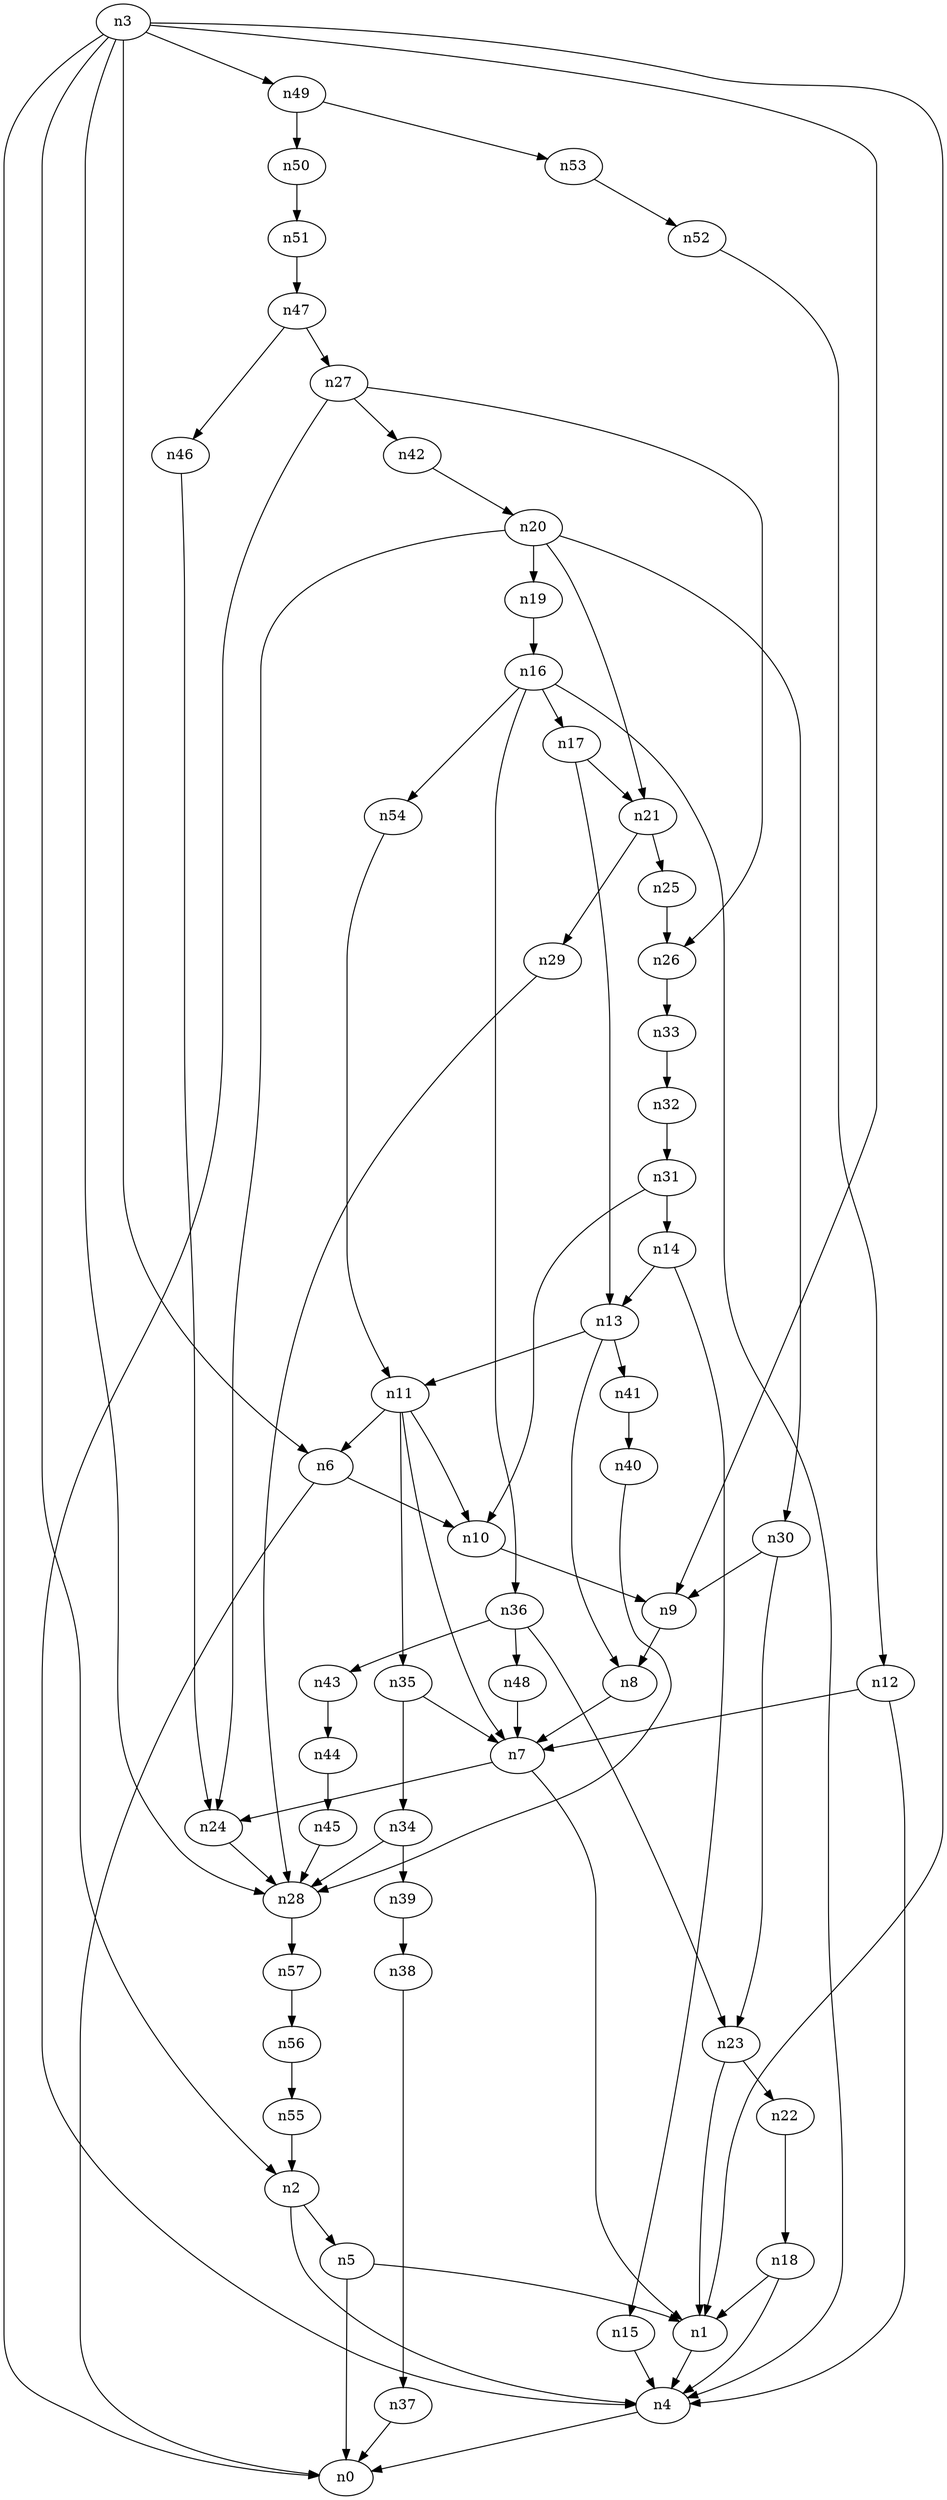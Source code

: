digraph G {
	n1 -> n4	 [_graphml_id=e4];
	n2 -> n4	 [_graphml_id=e7];
	n2 -> n5	 [_graphml_id=e8];
	n3 -> n0	 [_graphml_id=e0];
	n3 -> n1	 [_graphml_id=e3];
	n3 -> n2	 [_graphml_id=e6];
	n3 -> n6	 [_graphml_id=e9];
	n3 -> n9	 [_graphml_id=e14];
	n3 -> n28	 [_graphml_id=e79];
	n3 -> n49	 [_graphml_id=e80];
	n4 -> n0	 [_graphml_id=e1];
	n5 -> n0	 [_graphml_id=e2];
	n5 -> n1	 [_graphml_id=e5];
	n6 -> n0	 [_graphml_id=e10];
	n6 -> n10	 [_graphml_id=e15];
	n7 -> n1	 [_graphml_id=e11];
	n7 -> n24	 [_graphml_id=e37];
	n8 -> n7	 [_graphml_id=e12];
	n9 -> n8	 [_graphml_id=e13];
	n10 -> n9	 [_graphml_id=e39];
	n11 -> n6	 [_graphml_id=e29];
	n11 -> n7	 [_graphml_id=e17];
	n11 -> n10	 [_graphml_id=e16];
	n11 -> n35	 [_graphml_id=e89];
	n12 -> n4	 [_graphml_id=e19];
	n12 -> n7	 [_graphml_id=e18];
	n13 -> n8	 [_graphml_id=e59];
	n13 -> n11	 [_graphml_id=e20];
	n13 -> n41	 [_graphml_id=e66];
	n14 -> n13	 [_graphml_id=e21];
	n14 -> n15	 [_graphml_id=e22];
	n15 -> n4	 [_graphml_id=e23];
	n16 -> n4	 [_graphml_id=e24];
	n16 -> n17	 [_graphml_id=e25];
	n16 -> n36	 [_graphml_id=e58];
	n16 -> n54	 [_graphml_id=e88];
	n17 -> n13	 [_graphml_id=e26];
	n17 -> n21	 [_graphml_id=e33];
	n18 -> n1	 [_graphml_id=e27];
	n18 -> n4	 [_graphml_id=e28];
	n19 -> n16	 [_graphml_id=e30];
	n20 -> n19	 [_graphml_id=e31];
	n20 -> n21	 [_graphml_id=e32];
	n20 -> n24	 [_graphml_id=e38];
	n20 -> n30	 [_graphml_id=e48];
	n21 -> n25	 [_graphml_id=e40];
	n21 -> n29	 [_graphml_id=e46];
	n22 -> n18	 [_graphml_id=e34];
	n23 -> n1	 [_graphml_id=e36];
	n23 -> n22	 [_graphml_id=e35];
	n24 -> n28	 [_graphml_id=e44];
	n25 -> n26	 [_graphml_id=e41];
	n26 -> n33	 [_graphml_id=e53];
	n27 -> n4	 [_graphml_id=e43];
	n27 -> n26	 [_graphml_id=e42];
	n27 -> n42	 [_graphml_id=e67];
	n28 -> n57	 [_graphml_id=e93];
	n29 -> n28	 [_graphml_id=e45];
	n30 -> n9	 [_graphml_id=e49];
	n30 -> n23	 [_graphml_id=e47];
	n31 -> n10	 [_graphml_id=e69];
	n31 -> n14	 [_graphml_id=e50];
	n32 -> n31	 [_graphml_id=e51];
	n33 -> n32	 [_graphml_id=e52];
	n34 -> n28	 [_graphml_id=e54];
	n34 -> n39	 [_graphml_id=e63];
	n35 -> n7	 [_graphml_id=e56];
	n35 -> n34	 [_graphml_id=e55];
	n36 -> n23	 [_graphml_id=e57];
	n36 -> n43	 [_graphml_id=e70];
	n36 -> n48	 [_graphml_id=e78];
	n37 -> n0	 [_graphml_id=e60];
	n38 -> n37	 [_graphml_id=e61];
	n39 -> n38	 [_graphml_id=e62];
	n40 -> n28	 [_graphml_id=e64];
	n41 -> n40	 [_graphml_id=e65];
	n42 -> n20	 [_graphml_id=e68];
	n43 -> n44	 [_graphml_id=e71];
	n44 -> n45	 [_graphml_id=e72];
	n45 -> n28	 [_graphml_id=e73];
	n46 -> n24	 [_graphml_id=e74];
	n47 -> n27	 [_graphml_id=e76];
	n47 -> n46	 [_graphml_id=e75];
	n48 -> n7	 [_graphml_id=e77];
	n49 -> n50	 [_graphml_id=e81];
	n49 -> n53	 [_graphml_id=e86];
	n50 -> n51	 [_graphml_id=e82];
	n51 -> n47	 [_graphml_id=e83];
	n52 -> n12	 [_graphml_id=e84];
	n53 -> n52	 [_graphml_id=e85];
	n54 -> n11	 [_graphml_id=e87];
	n55 -> n2	 [_graphml_id=e90];
	n56 -> n55	 [_graphml_id=e91];
	n57 -> n56	 [_graphml_id=e92];
}
